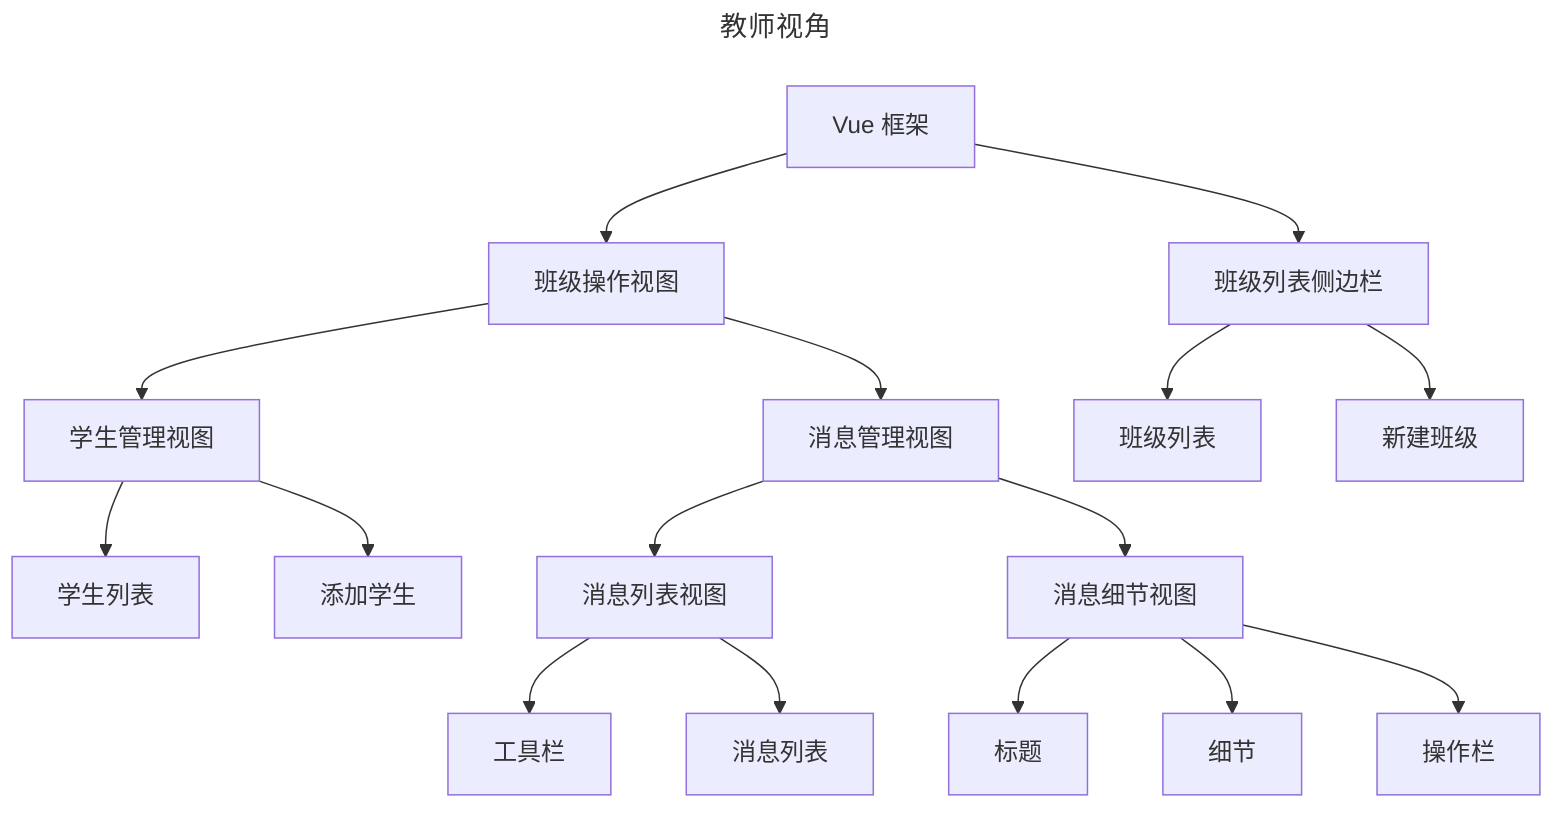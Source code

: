 ---
title: 教师视角
---
flowchart TD
    VueFramework["Vue 框架"]
    ClassListSideBar["班级列表侧边栏"]
    ActionPanelView["班级操作视图"]

    StudentManageView["学生管理视图"]
    MailManageView["消息管理视图"]

    ClassList["班级列表"]
    ClassNew["新建班级"]

    StudentList["学生列表"]
    StudentAdd["添加学生"]

    MailListView["消息列表视图"]
    MailDetailView["消息细节视图"]
    MailToolBar["工具栏"]
    MailList["消息列表"]
    MailTitle["标题"]
    MailDetail["细节"]
    MailAction["操作栏"]

    VueFramework --> ClassListSideBar
    VueFramework --> ActionPanelView

    ClassListSideBar --> ClassList
    ClassListSideBar --> ClassNew

    ActionPanelView --> StudentManageView
    ActionPanelView --> MailManageView

    StudentManageView --> StudentList
    StudentManageView --> StudentAdd

    MailManageView --> MailListView
    MailManageView --> MailDetailView
    MailListView --> MailToolBar
    MailListView --> MailList
    MailDetailView --> MailTitle
    MailDetailView --> MailDetail
    MailDetailView --> MailAction